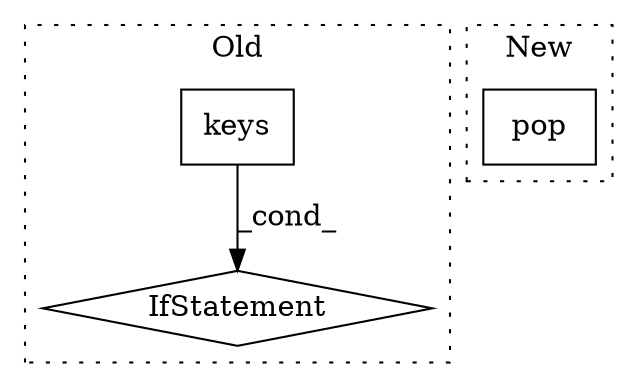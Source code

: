 digraph G {
subgraph cluster0 {
1 [label="keys" a="32" s="28905" l="6" shape="box"];
3 [label="IfStatement" a="25" s="28926,28969" l="14,2" shape="diamond"];
label = "Old";
style="dotted";
}
subgraph cluster1 {
2 [label="pop" a="32" s="27075,27111" l="4,1" shape="box"];
label = "New";
style="dotted";
}
1 -> 3 [label="_cond_"];
}